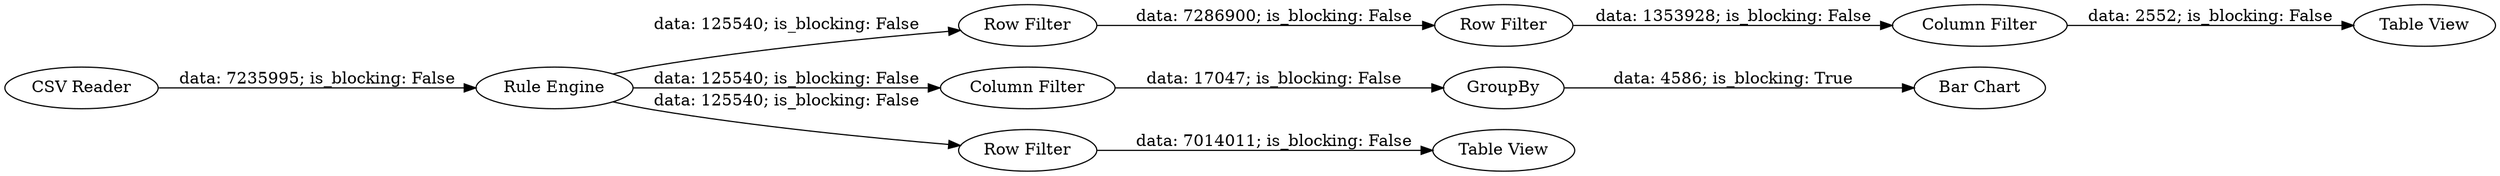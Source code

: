 digraph {
	"1868690759658159538_10" [label="Rule Engine"]
	"1868690759658159538_11" [label="Row Filter"]
	"1868690759658159538_13" [label=GroupBy]
	"1868690759658159538_17" [label="Table View"]
	"1868690759658159538_19" [label="Row Filter"]
	"1868690759658159538_12" [label="Column Filter"]
	"1868690759658159538_14" [label="Bar Chart"]
	"1868690759658159538_9" [label="CSV Reader"]
	"1868690759658159538_15" [label="Row Filter"]
	"1868690759658159538_18" [label="Column Filter"]
	"1868690759658159538_16" [label="Table View"]
	"1868690759658159538_10" -> "1868690759658159538_11" [label="data: 125540; is_blocking: False"]
	"1868690759658159538_12" -> "1868690759658159538_13" [label="data: 17047; is_blocking: False"]
	"1868690759658159538_15" -> "1868690759658159538_17" [label="data: 7014011; is_blocking: False"]
	"1868690759658159538_19" -> "1868690759658159538_18" [label="data: 1353928; is_blocking: False"]
	"1868690759658159538_10" -> "1868690759658159538_12" [label="data: 125540; is_blocking: False"]
	"1868690759658159538_11" -> "1868690759658159538_19" [label="data: 7286900; is_blocking: False"]
	"1868690759658159538_13" -> "1868690759658159538_14" [label="data: 4586; is_blocking: True"]
	"1868690759658159538_10" -> "1868690759658159538_15" [label="data: 125540; is_blocking: False"]
	"1868690759658159538_18" -> "1868690759658159538_16" [label="data: 2552; is_blocking: False"]
	"1868690759658159538_9" -> "1868690759658159538_10" [label="data: 7235995; is_blocking: False"]
	rankdir=LR
}
